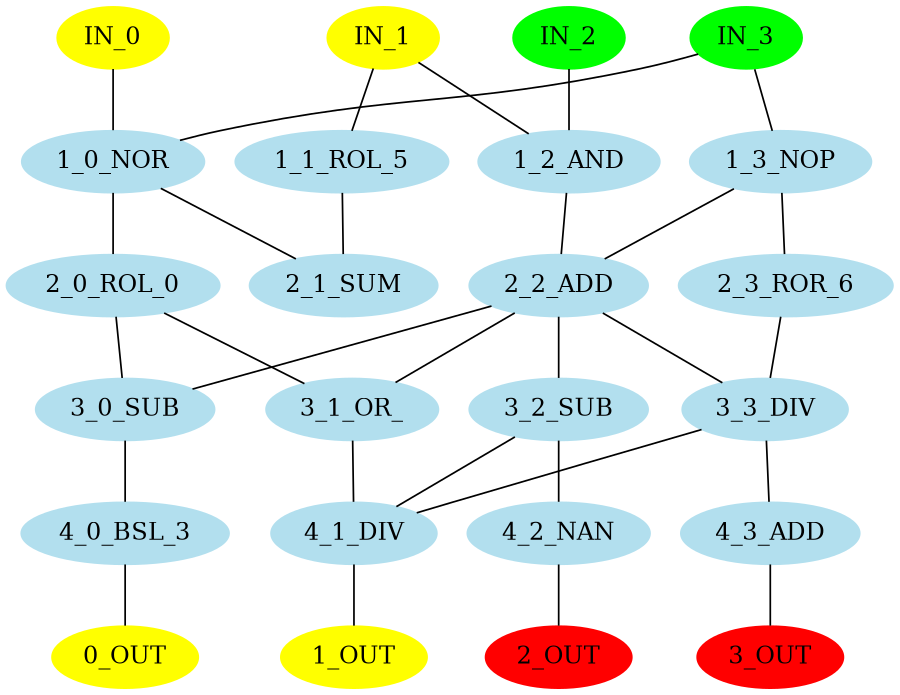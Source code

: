 digraph EACircuit {
rankdir=BT;
edge [dir=none];
size="6,6";
ordering=out;
node [color=yellow, style=filled];
"IN_0";
"IN_1";
node [color=green, style=filled];
"IN_2";
"IN_3";
node [color=lightblue2, style=filled];
{ rank=same; "1_0_NOR"; "1_1_ROL_5"; "1_2_AND"; "1_3_NOP"; }
"1_0_NOR" -> "IN_0";
"1_0_NOR" -> "IN_3";
"1_1_ROL_5" -> "IN_1" ;
"1_2_AND" -> "IN_1";
"1_2_AND" -> "IN_2";
"1_3_NOP" -> "IN_3" ;
{ rank=same; "2_0_ROL_0"; "2_1_SUM"; "2_2_ADD"; "2_3_ROR_6";} 
"2_0_ROL_0" -> "1_0_NOR" ; 
"2_1_SUM" -> "1_0_NOR";
"2_1_SUM" -> "1_1_ROL_5";
"2_2_ADD" -> "1_2_AND" ;
"2_2_ADD" -> "1_3_NOP";
"2_3_ROR_6" -> "1_3_NOP" ;
{ rank=same; "3_0_SUB"; "3_1_OR_"; "3_2_SUB"; "3_3_DIV";} 
"3_0_SUB" -> "2_0_ROL_0" ;
"3_0_SUB" -> "2_2_ADD";
"3_1_OR_" -> "2_0_ROL_0";
"3_1_OR_" -> "2_2_ADD";
"3_2_SUB" -> "2_2_ADD" ;
"3_3_DIV" -> "2_2_ADD";
"3_3_DIV" -> "2_3_ROR_6" ;
{ rank=same; "4_0_BSL_3"; "4_1_DIV"; "4_2_NAN"; "4_3_ADD"; }
"4_0_BSL_3" -> "3_0_SUB" ;
"4_1_DIV" -> "3_1_OR_" ;
"4_1_DIV" -> "3_2_SUB";
"4_1_DIV" -> "3_3_DIV";
"4_2_NAN" -> "3_2_SUB";
"4_3_ADD" -> "3_3_DIV" ;
node [color=yellow];
"0_OUT" -> "4_0_BSL_3";
node [color=yellow];
"1_OUT" -> "4_1_DIV";
node [color=red];
"2_OUT" -> "4_2_NAN";
node [color=red];
"3_OUT" -> "4_3_ADD";



} 